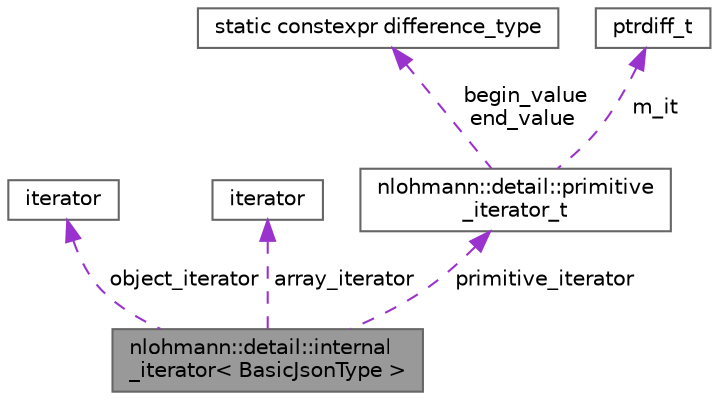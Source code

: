 digraph "nlohmann::detail::internal_iterator&lt; BasicJsonType &gt;"
{
 // LATEX_PDF_SIZE
  bgcolor="transparent";
  edge [fontname=Helvetica,fontsize=10,labelfontname=Helvetica,labelfontsize=10];
  node [fontname=Helvetica,fontsize=10,shape=box,height=0.2,width=0.4];
  Node1 [label="nlohmann::detail::internal\l_iterator\< BasicJsonType \>",height=0.2,width=0.4,color="gray40", fillcolor="grey60", style="filled", fontcolor="black",tooltip="an iterator value"];
  Node2 -> Node1 [dir="back",color="darkorchid3",style="dashed",label=" object_iterator" ];
  Node2 [label="iterator",height=0.2,width=0.4,color="gray40", fillcolor="white", style="filled",tooltip=" "];
  Node3 -> Node1 [dir="back",color="darkorchid3",style="dashed",label=" array_iterator" ];
  Node3 [label="iterator",height=0.2,width=0.4,color="gray40", fillcolor="white", style="filled",tooltip=" "];
  Node4 -> Node1 [dir="back",color="darkorchid3",style="dashed",label=" primitive_iterator" ];
  Node4 [label="nlohmann::detail::primitive\l_iterator_t",height=0.2,width=0.4,color="gray40", fillcolor="white", style="filled",URL="$a02003.html",tooltip=" "];
  Node5 -> Node4 [dir="back",color="darkorchid3",style="dashed",label=" begin_value\nend_value" ];
  Node5 [label="static constexpr difference_type",height=0.2,width=0.4,color="gray40", fillcolor="white", style="filled",tooltip=" "];
  Node6 -> Node4 [dir="back",color="darkorchid3",style="dashed",label=" m_it" ];
  Node6 [label="ptrdiff_t",height=0.2,width=0.4,color="gray40", fillcolor="white", style="filled",tooltip=" "];
}
